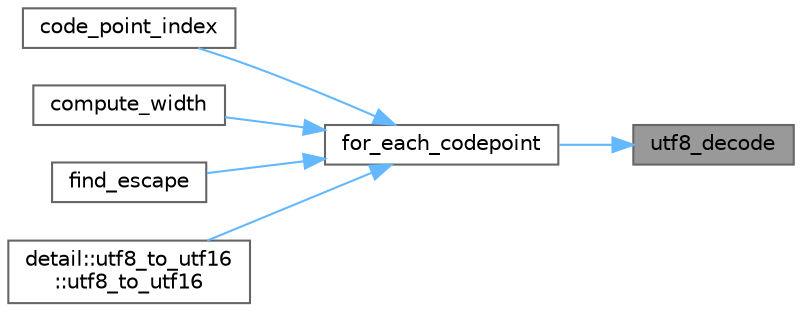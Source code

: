 digraph "utf8_decode"
{
 // LATEX_PDF_SIZE
  bgcolor="transparent";
  edge [fontname=Helvetica,fontsize=10,labelfontname=Helvetica,labelfontsize=10];
  node [fontname=Helvetica,fontsize=10,shape=box,height=0.2,width=0.4];
  rankdir="RL";
  Node1 [id="Node000001",label="utf8_decode",height=0.2,width=0.4,color="gray40", fillcolor="grey60", style="filled", fontcolor="black",tooltip=" "];
  Node1 -> Node2 [id="edge1_Node000001_Node000002",dir="back",color="steelblue1",style="solid",tooltip=" "];
  Node2 [id="Node000002",label="for_each_codepoint",height=0.2,width=0.4,color="grey40", fillcolor="white", style="filled",URL="$namespacedetail.html#a9eaa91e3d4139e9d0b119691560d1448",tooltip=" "];
  Node2 -> Node3 [id="edge2_Node000002_Node000003",dir="back",color="steelblue1",style="solid",tooltip=" "];
  Node3 [id="Node000003",label="code_point_index",height=0.2,width=0.4,color="grey40", fillcolor="white", style="filled",URL="$namespacedetail.html#aecb4aa6caa07864c7d60927ced8b685a",tooltip=" "];
  Node2 -> Node4 [id="edge3_Node000002_Node000004",dir="back",color="steelblue1",style="solid",tooltip=" "];
  Node4 [id="Node000004",label="compute_width",height=0.2,width=0.4,color="grey40", fillcolor="white", style="filled",URL="$namespacedetail.html#a7475fe761a7eca15f3f2fd32523fa3ee",tooltip=" "];
  Node2 -> Node5 [id="edge4_Node000002_Node000005",dir="back",color="steelblue1",style="solid",tooltip=" "];
  Node5 [id="Node000005",label="find_escape",height=0.2,width=0.4,color="grey40", fillcolor="white", style="filled",URL="$namespacedetail.html#aa5fbf29311a174ca62a5005e505dd2db",tooltip=" "];
  Node2 -> Node6 [id="edge5_Node000002_Node000006",dir="back",color="steelblue1",style="solid",tooltip=" "];
  Node6 [id="Node000006",label="detail::utf8_to_utf16\l::utf8_to_utf16",height=0.2,width=0.4,color="grey40", fillcolor="white", style="filled",URL="$classdetail_1_1utf8__to__utf16.html#a2d988eb59da7e96f717d4acc01a3b49f",tooltip=" "];
}
